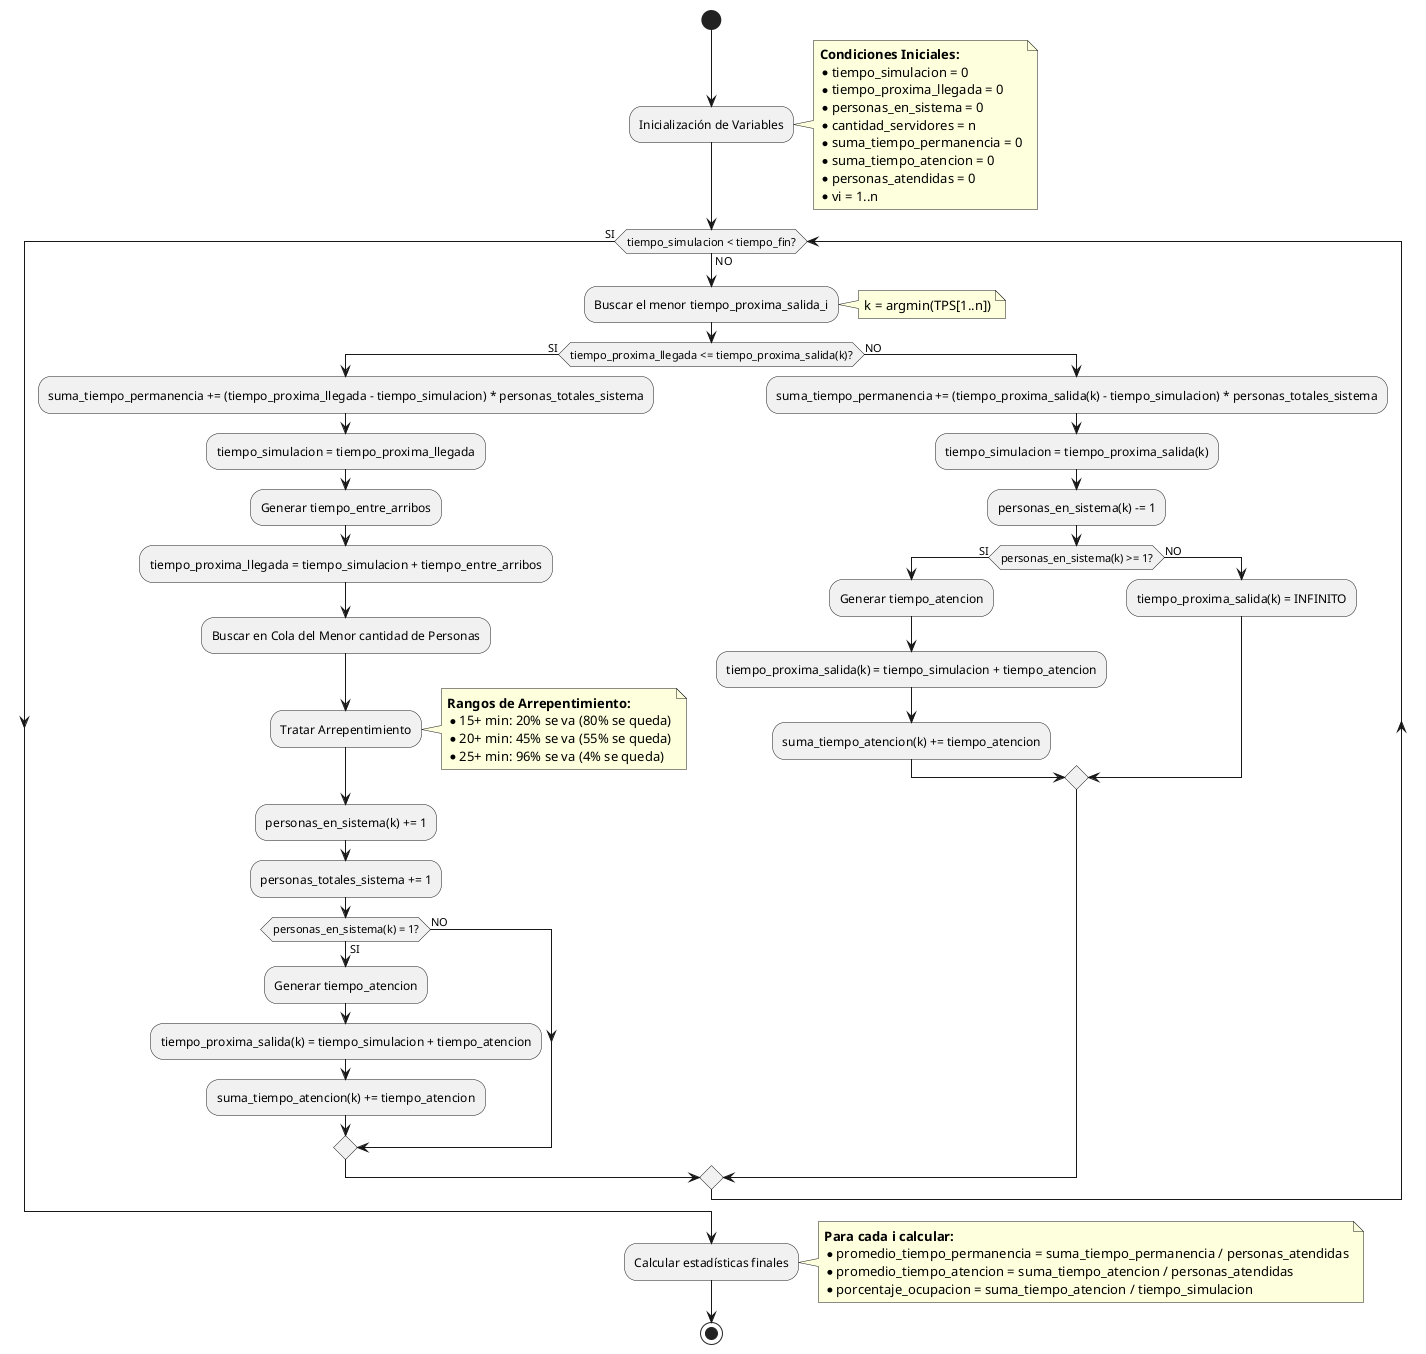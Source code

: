 @startuml Simulacion_Evento_a_Evento_Simplificado

start

:Inicialización de Variables;
note right
  **Condiciones Iniciales:**
  * tiempo_simulacion = 0
  * tiempo_proxima_llegada = 0  
  * personas_en_sistema = 0
  * cantidad_servidores = n
  * suma_tiempo_permanencia = 0
  * suma_tiempo_atencion = 0
  * personas_atendidas = 0
  * vi = 1..n
end note

while (tiempo_simulacion < tiempo_fin?) is (NO)

  :Buscar el menor tiempo_proxima_salida_i;
  note right: k = argmin(TPS[1..n])

  if (tiempo_proxima_llegada <= tiempo_proxima_salida(k)?) then (SI)
    
    :suma_tiempo_permanencia += (tiempo_proxima_llegada - tiempo_simulacion) * personas_totales_sistema;
    :tiempo_simulacion = tiempo_proxima_llegada;
    :Generar tiempo_entre_arribos;
    :tiempo_proxima_llegada = tiempo_simulacion + tiempo_entre_arribos;
    
    :Buscar en Cola del Menor cantidad de Personas;
    :Tratar Arrepentimiento;
    note right
      **Rangos de Arrepentimiento:**
      * 15+ min: 20% se va (80% se queda)
      * 20+ min: 45% se va (55% se queda)
      * 25+ min: 96% se va (4% se queda)
    end note
    :personas_en_sistema(k) += 1;
    :personas_totales_sistema += 1;
    
    if (personas_en_sistema(k) = 1?) then (SI)
      :Generar tiempo_atencion;
      :tiempo_proxima_salida(k) = tiempo_simulacion + tiempo_atencion;
      :suma_tiempo_atencion(k) += tiempo_atencion;
    else (NO)
      ' Cliente va a cola, no se asigna tiempo de servicio aún
    endif
    
  else (NO)
    
    :suma_tiempo_permanencia += (tiempo_proxima_salida(k) - tiempo_simulacion) * personas_totales_sistema;
    :tiempo_simulacion = tiempo_proxima_salida(k);
    :personas_en_sistema(k) -= 1;
    
    if (personas_en_sistema(k) >= 1?) then (SI)
      :Generar tiempo_atencion;
      :tiempo_proxima_salida(k) = tiempo_simulacion + tiempo_atencion;
      :suma_tiempo_atencion(k) += tiempo_atencion;
    else (NO)
      :tiempo_proxima_salida(k) = INFINITO;
    endif
    
  endif

endwhile (SI)

:Calcular estadísticas finales;
note right
  **Para cada i calcular:**
  * promedio_tiempo_permanencia = suma_tiempo_permanencia / personas_atendidas
  * promedio_tiempo_atencion = suma_tiempo_atencion / personas_atendidas
  * porcentaje_ocupacion = suma_tiempo_atencion / tiempo_simulacion
end note

stop

@enduml 